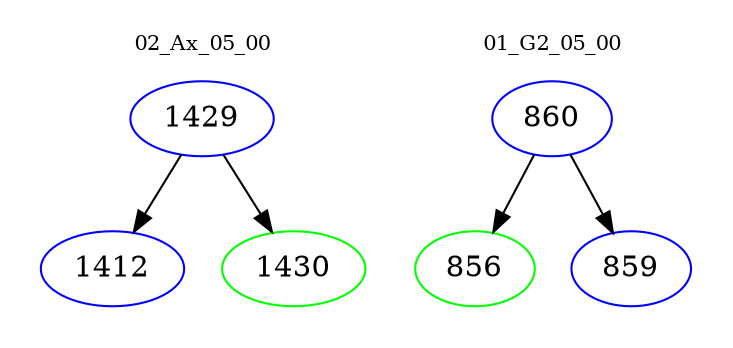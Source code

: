 digraph{
subgraph cluster_0 {
color = white
label = "02_Ax_05_00";
fontsize=10;
T0_1429 [label="1429", color="blue"]
T0_1429 -> T0_1412 [color="black"]
T0_1412 [label="1412", color="blue"]
T0_1429 -> T0_1430 [color="black"]
T0_1430 [label="1430", color="green"]
}
subgraph cluster_1 {
color = white
label = "01_G2_05_00";
fontsize=10;
T1_860 [label="860", color="blue"]
T1_860 -> T1_856 [color="black"]
T1_856 [label="856", color="green"]
T1_860 -> T1_859 [color="black"]
T1_859 [label="859", color="blue"]
}
}

